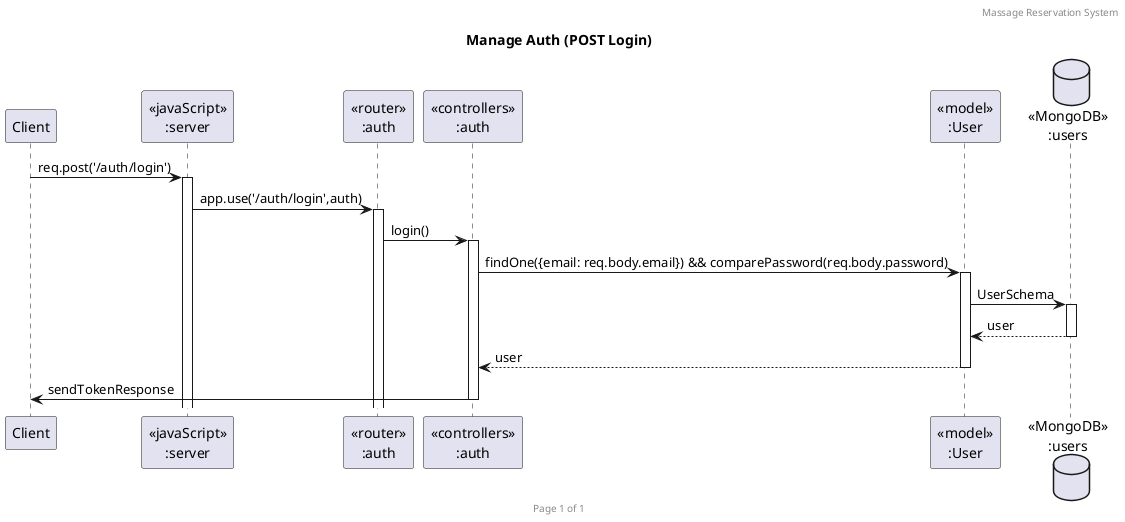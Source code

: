 @startuml Manage Auth (POST Login)

header Massage Reservation System
footer Page %page% of %lastpage%
title "Manage Auth (POST Login)"

participant "Client" as client
participant "<<javaScript>>\n:server" as server
participant "<<router>>\n:auth" as routerAuth
participant "<<controllers>>\n:auth" as controllersAuth
participant "<<model>>\n:User" as modelUser
database "<<MongoDB>>\n:users" as UsersDatabase

client->server ++:req.post('/auth/login')
server->routerAuth ++:app.use('/auth/login',auth)
routerAuth -> controllersAuth ++:login()
controllersAuth->modelUser ++:findOne({email: req.body.email}) && comparePassword(req.body.password)
modelUser ->UsersDatabase ++: UserSchema
UsersDatabase --> modelUser --: user
controllersAuth <-- modelUser --:user
controllersAuth->client --:sendTokenResponse

@enduml